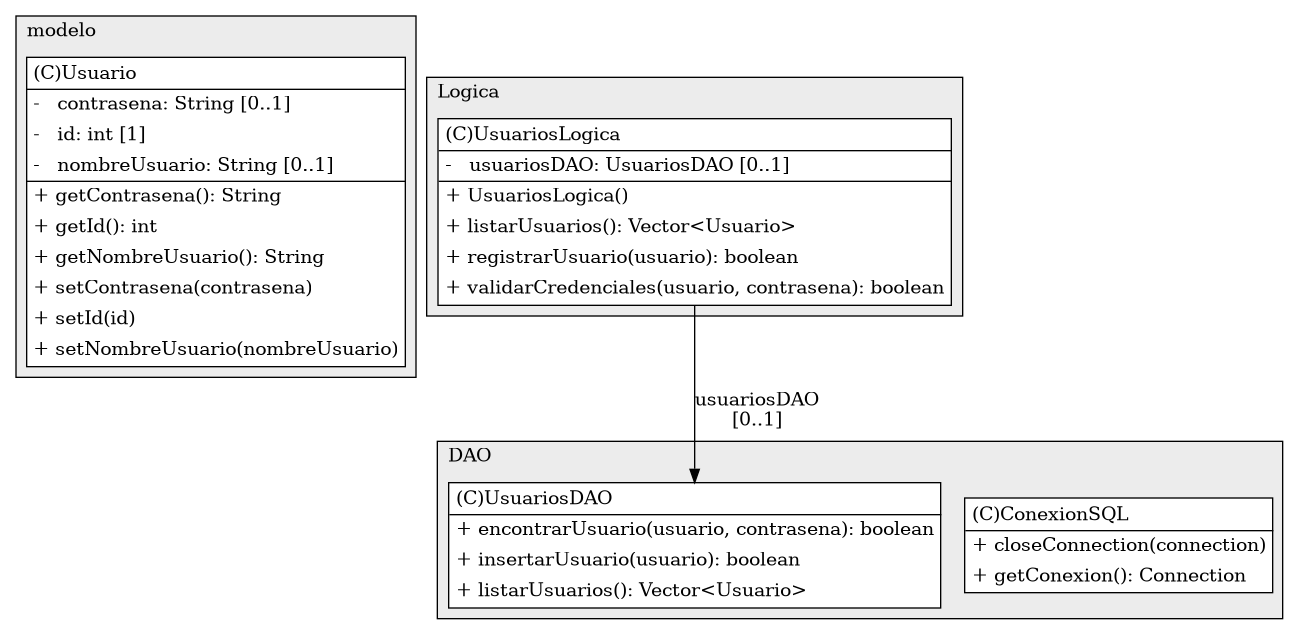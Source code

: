 @startuml

/' diagram meta data start
config=StructureConfiguration;
{
  "projectClassification": {
    "searchMode": "OpenProject", // OpenProject, AllProjects
    "includedProjects": "",
    "pathEndKeywords": "*.impl",
    "isClientPath": "",
    "isClientName": "",
    "isTestPath": "",
    "isTestName": "",
    "isMappingPath": "",
    "isMappingName": "",
    "isDataAccessPath": "",
    "isDataAccessName": "",
    "isDataStructurePath": "",
    "isDataStructureName": "",
    "isInterfaceStructuresPath": "",
    "isInterfaceStructuresName": "",
    "isEntryPointPath": "",
    "isEntryPointName": "",
    "treatFinalFieldsAsMandatory": false
  },
  "graphRestriction": {
    "classPackageExcludeFilter": "",
    "classPackageIncludeFilter": "",
    "classNameExcludeFilter": "",
    "classNameIncludeFilter": "",
    "methodNameExcludeFilter": "",
    "methodNameIncludeFilter": "",
    "removeByInheritance": "", // inheritance/annotation based filtering is done in a second step
    "removeByAnnotation": "",
    "removeByClassPackage": "", // cleanup the graph after inheritance/annotation based filtering is done
    "removeByClassName": "",
    "cutMappings": false,
    "cutEnum": false,
    "cutTests": true,
    "cutClient": true,
    "cutDataAccess": false,
    "cutInterfaceStructures": false,
    "cutDataStructures": false,
    "cutGetterAndSetter": false,
    "cutConstructors": false
  },
  "graphTraversal": {
    "forwardDepth": 3,
    "backwardDepth": 3,
    "classPackageExcludeFilter": "",
    "classPackageIncludeFilter": "",
    "classNameExcludeFilter": "",
    "classNameIncludeFilter": "",
    "methodNameExcludeFilter": "",
    "methodNameIncludeFilter": "",
    "hideMappings": false,
    "hideDataStructures": false,
    "hidePrivateMethods": true,
    "hideInterfaceCalls": true, // indirection: implementation -> interface (is hidden) -> implementation
    "onlyShowApplicationEntryPoints": false, // root node is included
    "useMethodCallsForStructureDiagram": "ForwardOnly" // ForwardOnly, BothDirections, No
  },
  "details": {
    "aggregation": "GroupByClass", // ByClass, GroupByClass, None
    "showClassGenericTypes": true,
    "showMethods": true,
    "showMethodParameterNames": true,
    "showMethodParameterTypes": false,
    "showMethodReturnType": true,
    "showPackageLevels": 3,
    "showDetailedClassStructure": true
  },
  "rootClass": "Logica.UsuariosLogica",
  "extensionCallbackMethod": "" // qualified.class.name#methodName - signature: public static String method(String)
}
diagram meta data end '/



digraph g {
    rankdir="TB"
    splines=polyline
    

'nodes 
subgraph cluster_1068799386 { 
   	label=modelo
	labeljust=l
	fillcolor="#ececec"
	style=filled
   
   Usuario1068799386[
	label=<<TABLE BORDER="1" CELLBORDER="0" CELLPADDING="4" CELLSPACING="0">
<TR><TD ALIGN="LEFT" >(C)Usuario</TD></TR>
<HR/>
<TR><TD ALIGN="LEFT" >-   contrasena: String [0..1]</TD></TR>
<TR><TD ALIGN="LEFT" >-   id: int [1]</TD></TR>
<TR><TD ALIGN="LEFT" >-   nombreUsuario: String [0..1]</TD></TR>
<HR/>
<TR><TD ALIGN="LEFT" >+ getContrasena(): String</TD></TR>
<TR><TD ALIGN="LEFT" >+ getId(): int</TD></TR>
<TR><TD ALIGN="LEFT" >+ getNombreUsuario(): String</TD></TR>
<TR><TD ALIGN="LEFT" >+ setContrasena(contrasena)</TD></TR>
<TR><TD ALIGN="LEFT" >+ setId(id)</TD></TR>
<TR><TD ALIGN="LEFT" >+ setNombreUsuario(nombreUsuario)</TD></TR>
</TABLE>>
	style=filled
	margin=0
	shape=plaintext
	fillcolor="#FFFFFF"
];
} 

subgraph cluster_2013468445 { 
   	label=Logica
	labeljust=l
	fillcolor="#ececec"
	style=filled
   
   UsuariosLogica2013468445[
	label=<<TABLE BORDER="1" CELLBORDER="0" CELLPADDING="4" CELLSPACING="0">
<TR><TD ALIGN="LEFT" >(C)UsuariosLogica</TD></TR>
<HR/>
<TR><TD ALIGN="LEFT" >-   usuariosDAO: UsuariosDAO [0..1]</TD></TR>
<HR/>
<TR><TD ALIGN="LEFT" >+ UsuariosLogica()</TD></TR>
<TR><TD ALIGN="LEFT" >+ listarUsuarios(): Vector&lt;Usuario&gt;</TD></TR>
<TR><TD ALIGN="LEFT" >+ registrarUsuario(usuario): boolean</TD></TR>
<TR><TD ALIGN="LEFT" >+ validarCredenciales(usuario, contrasena): boolean</TD></TR>
</TABLE>>
	style=filled
	margin=0
	shape=plaintext
	fillcolor="#FFFFFF"
];
} 

subgraph cluster_67442 { 
   	label=DAO
	labeljust=l
	fillcolor="#ececec"
	style=filled
   
   ConexionSQL67442[
	label=<<TABLE BORDER="1" CELLBORDER="0" CELLPADDING="4" CELLSPACING="0">
<TR><TD ALIGN="LEFT" >(C)ConexionSQL</TD></TR>
<HR/>
<TR><TD ALIGN="LEFT" >+ closeConnection(connection)</TD></TR>
<TR><TD ALIGN="LEFT" >+ getConexion(): Connection</TD></TR>
</TABLE>>
	style=filled
	margin=0
	shape=plaintext
	fillcolor="#FFFFFF"
];

UsuariosDAO67442[
	label=<<TABLE BORDER="1" CELLBORDER="0" CELLPADDING="4" CELLSPACING="0">
<TR><TD ALIGN="LEFT" >(C)UsuariosDAO</TD></TR>
<HR/>
<TR><TD ALIGN="LEFT" >+ encontrarUsuario(usuario, contrasena): boolean</TD></TR>
<TR><TD ALIGN="LEFT" >+ insertarUsuario(usuario): boolean</TD></TR>
<TR><TD ALIGN="LEFT" >+ listarUsuarios(): Vector&lt;Usuario&gt;</TD></TR>
</TABLE>>
	style=filled
	margin=0
	shape=plaintext
	fillcolor="#FFFFFF"
];
} 

'edges    
UsuariosLogica2013468445 -> UsuariosDAO67442[label="usuariosDAO
[0..1]"];
    
}
@enduml